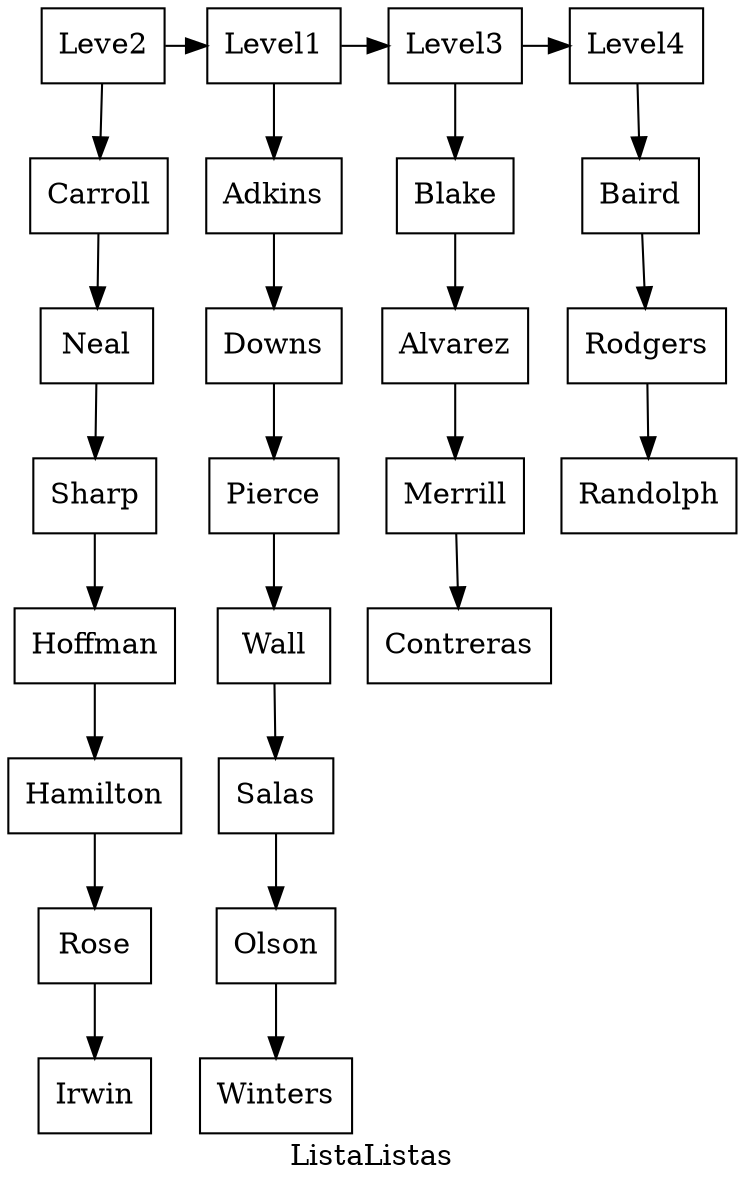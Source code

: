 digraph G{
label="ListaListas";
node[shape=box];
subgraph{
node[shape=box];
n544[label="Carroll"];
n1008[label="Neal"];
n1219[label="Sharp"];
n1236[label="Hoffman"];
n1370[label="Hamilton"];
n1529[label="Rose"];
n1667[label="Irwin"];
n544->n1008;
n1008->n1219;
n1219->n1236;
n1236->n1370;
n1370->n1529;
n1529->n1667;
Leve2->n544;}
subgraph{
node[shape=box];
n495[label="Adkins"];
n850[label="Downs"];
n886[label="Pierce"];
n1330[label="Wall"];
n1550[label="Salas"];
n1563[label="Olson"];
n1658[label="Winters"];
n495->n850;
n850->n886;
n886->n1330;
n1330->n1550;
n1550->n1563;
n1563->n1658;
Level1->n495;}
subgraph{
node[shape=box];
n866[label="Blake"];
n1050[label="Alvarez"];
n1254[label="Merrill"];
n1444[label="Contreras"];
n866->n1050;
n1050->n1254;
n1254->n1444;
Level3->n866;}
subgraph{
node[shape=box];
n618[label="Baird"];
n806[label="Rodgers"];
n1179[label="Randolph"];
n618->n806;
n806->n1179;
Level4->n618;}
{rank=same;
Leve2->Level1;
Level1->Level3;
Level3->Level4;
}
}